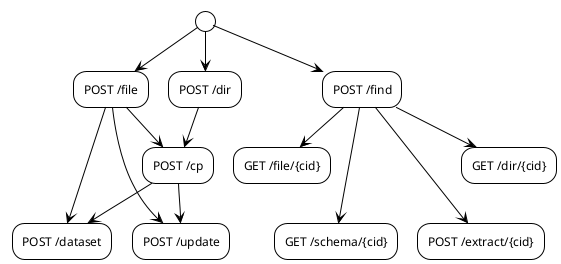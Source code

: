 @startuml
!theme plain
(*) --> "POST /file" as save
(*) --> "POST /dir" as mkdir
save --> "POST /cp" as cp
mkdir --> cp
cp --> "POST /dataset" as add
save --> add
cp --> "POST /update" as update
save --> update

(*) --> "POST /find" as find
find --> "GET /dir/{cid}"
find --> "GET /file/{cid}"
find ---> "GET /schema/{cid}"
find ---> "POST /extract/{cid}"
@enduml

